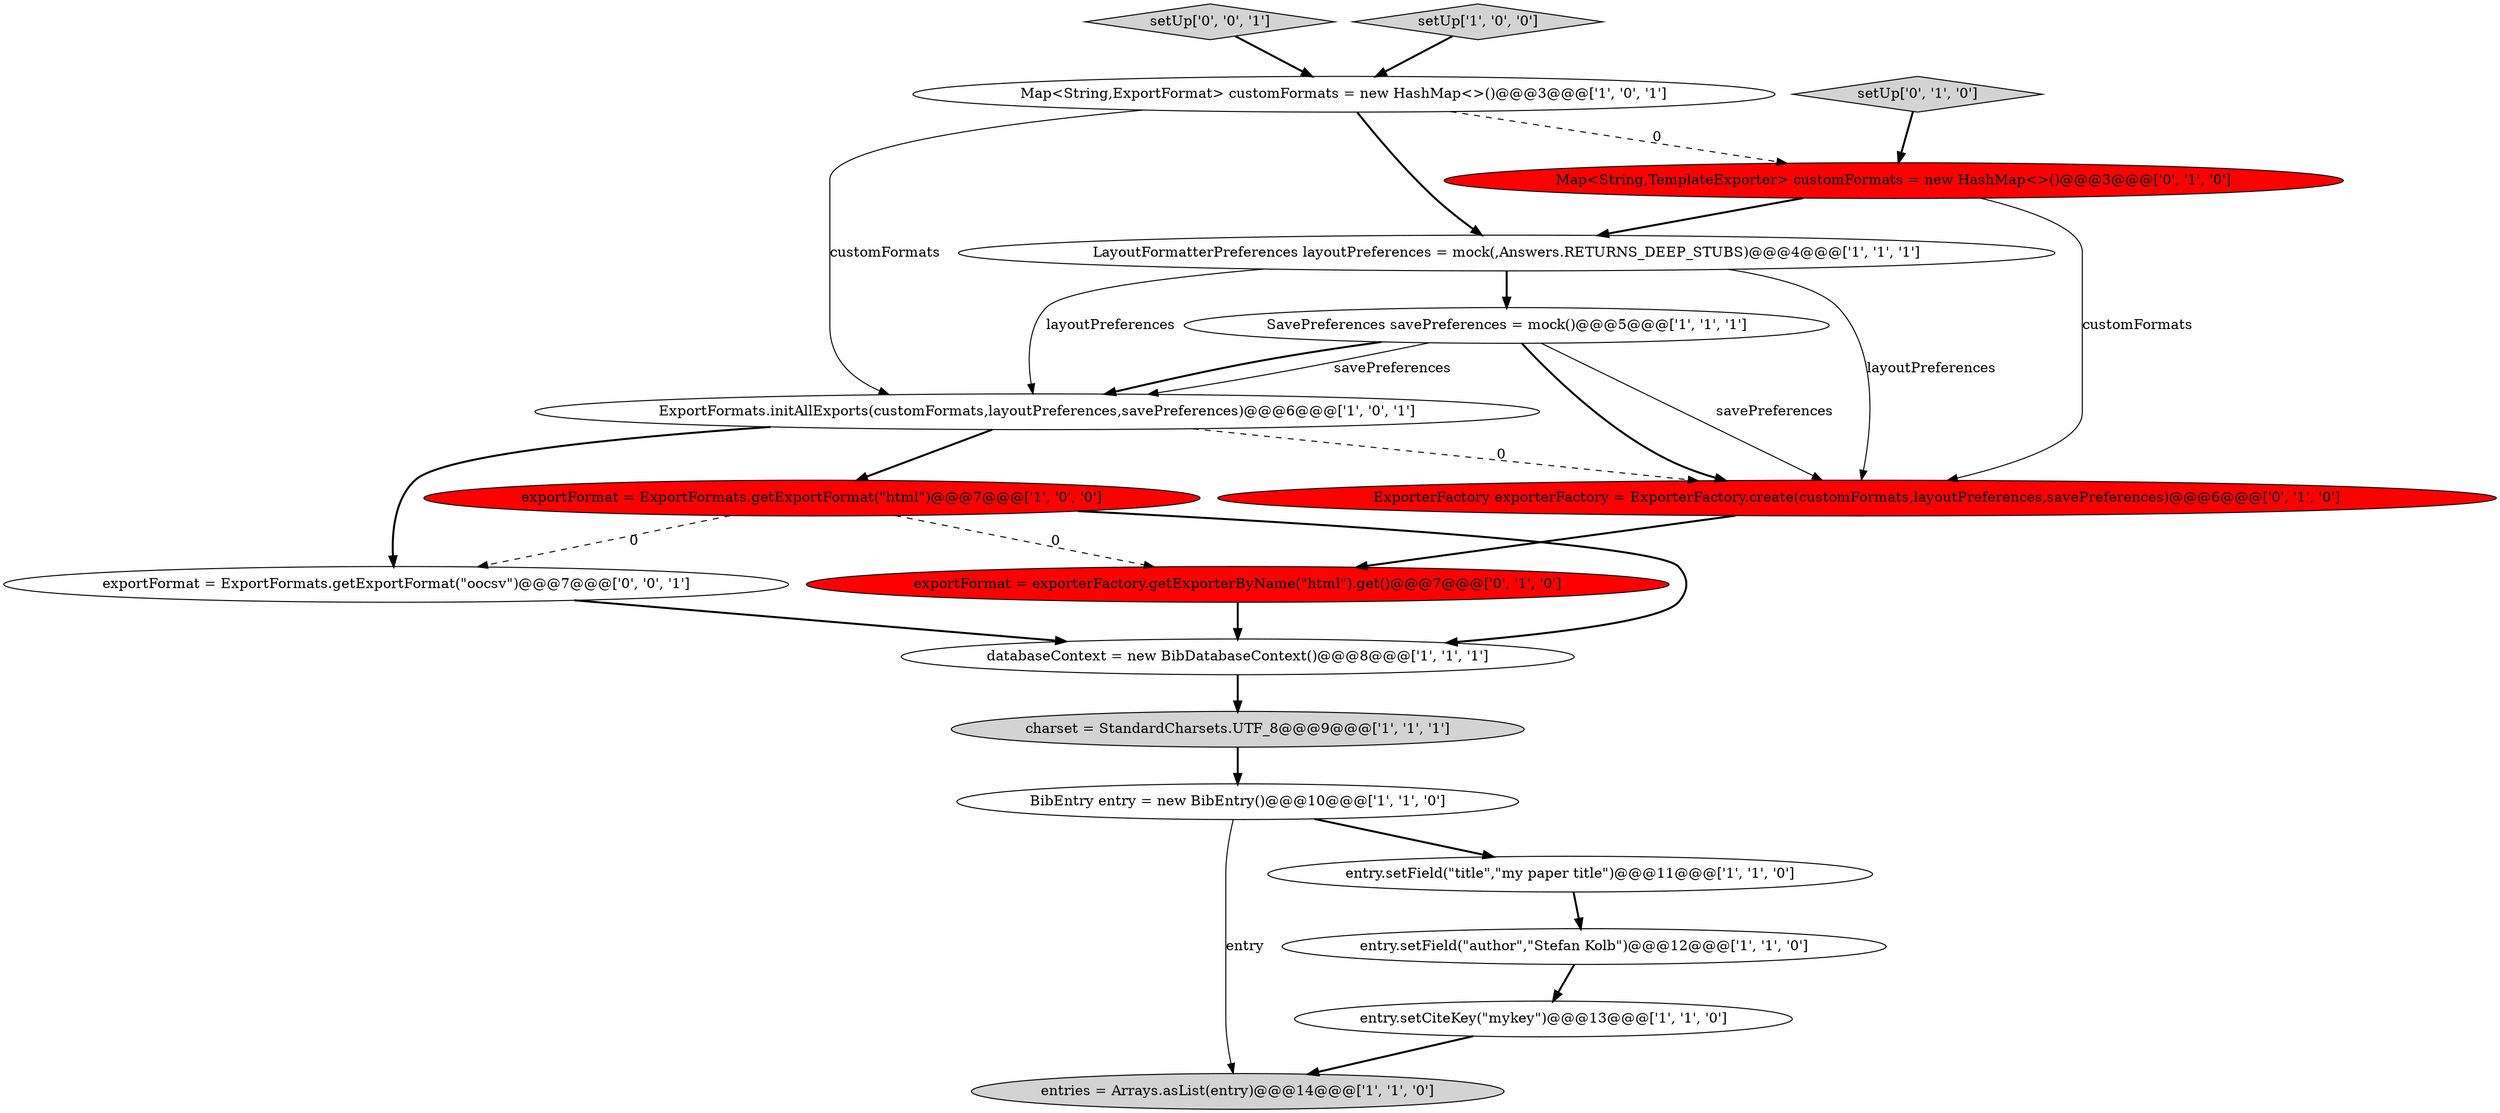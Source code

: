 digraph {
9 [style = filled, label = "entries = Arrays.asList(entry)@@@14@@@['1', '1', '0']", fillcolor = lightgray, shape = ellipse image = "AAA0AAABBB1BBB"];
5 [style = filled, label = "exportFormat = ExportFormats.getExportFormat(\"html\")@@@7@@@['1', '0', '0']", fillcolor = red, shape = ellipse image = "AAA1AAABBB1BBB"];
12 [style = filled, label = "entry.setField(\"author\",\"Stefan Kolb\")@@@12@@@['1', '1', '0']", fillcolor = white, shape = ellipse image = "AAA0AAABBB1BBB"];
13 [style = filled, label = "exportFormat = exporterFactory.getExporterByName(\"html\").get()@@@7@@@['0', '1', '0']", fillcolor = red, shape = ellipse image = "AAA1AAABBB2BBB"];
17 [style = filled, label = "setUp['0', '0', '1']", fillcolor = lightgray, shape = diamond image = "AAA0AAABBB3BBB"];
6 [style = filled, label = "SavePreferences savePreferences = mock()@@@5@@@['1', '1', '1']", fillcolor = white, shape = ellipse image = "AAA0AAABBB1BBB"];
0 [style = filled, label = "BibEntry entry = new BibEntry()@@@10@@@['1', '1', '0']", fillcolor = white, shape = ellipse image = "AAA0AAABBB1BBB"];
2 [style = filled, label = "setUp['1', '0', '0']", fillcolor = lightgray, shape = diamond image = "AAA0AAABBB1BBB"];
1 [style = filled, label = "databaseContext = new BibDatabaseContext()@@@8@@@['1', '1', '1']", fillcolor = white, shape = ellipse image = "AAA0AAABBB1BBB"];
11 [style = filled, label = "ExportFormats.initAllExports(customFormats,layoutPreferences,savePreferences)@@@6@@@['1', '0', '1']", fillcolor = white, shape = ellipse image = "AAA0AAABBB1BBB"];
3 [style = filled, label = "LayoutFormatterPreferences layoutPreferences = mock(,Answers.RETURNS_DEEP_STUBS)@@@4@@@['1', '1', '1']", fillcolor = white, shape = ellipse image = "AAA0AAABBB1BBB"];
16 [style = filled, label = "Map<String,TemplateExporter> customFormats = new HashMap<>()@@@3@@@['0', '1', '0']", fillcolor = red, shape = ellipse image = "AAA1AAABBB2BBB"];
18 [style = filled, label = "exportFormat = ExportFormats.getExportFormat(\"oocsv\")@@@7@@@['0', '0', '1']", fillcolor = white, shape = ellipse image = "AAA0AAABBB3BBB"];
15 [style = filled, label = "ExporterFactory exporterFactory = ExporterFactory.create(customFormats,layoutPreferences,savePreferences)@@@6@@@['0', '1', '0']", fillcolor = red, shape = ellipse image = "AAA1AAABBB2BBB"];
8 [style = filled, label = "charset = StandardCharsets.UTF_8@@@9@@@['1', '1', '1']", fillcolor = lightgray, shape = ellipse image = "AAA0AAABBB1BBB"];
14 [style = filled, label = "setUp['0', '1', '0']", fillcolor = lightgray, shape = diamond image = "AAA0AAABBB2BBB"];
7 [style = filled, label = "entry.setCiteKey(\"mykey\")@@@13@@@['1', '1', '0']", fillcolor = white, shape = ellipse image = "AAA0AAABBB1BBB"];
10 [style = filled, label = "entry.setField(\"title\",\"my paper title\")@@@11@@@['1', '1', '0']", fillcolor = white, shape = ellipse image = "AAA0AAABBB1BBB"];
4 [style = filled, label = "Map<String,ExportFormat> customFormats = new HashMap<>()@@@3@@@['1', '0', '1']", fillcolor = white, shape = ellipse image = "AAA0AAABBB1BBB"];
5->13 [style = dashed, label="0"];
14->16 [style = bold, label=""];
16->3 [style = bold, label=""];
4->3 [style = bold, label=""];
15->13 [style = bold, label=""];
1->8 [style = bold, label=""];
4->16 [style = dashed, label="0"];
11->15 [style = dashed, label="0"];
4->11 [style = solid, label="customFormats"];
3->6 [style = bold, label=""];
6->11 [style = solid, label="savePreferences"];
5->18 [style = dashed, label="0"];
2->4 [style = bold, label=""];
12->7 [style = bold, label=""];
11->18 [style = bold, label=""];
13->1 [style = bold, label=""];
6->15 [style = bold, label=""];
8->0 [style = bold, label=""];
7->9 [style = bold, label=""];
5->1 [style = bold, label=""];
11->5 [style = bold, label=""];
6->15 [style = solid, label="savePreferences"];
0->10 [style = bold, label=""];
18->1 [style = bold, label=""];
10->12 [style = bold, label=""];
3->11 [style = solid, label="layoutPreferences"];
6->11 [style = bold, label=""];
16->15 [style = solid, label="customFormats"];
0->9 [style = solid, label="entry"];
3->15 [style = solid, label="layoutPreferences"];
17->4 [style = bold, label=""];
}

